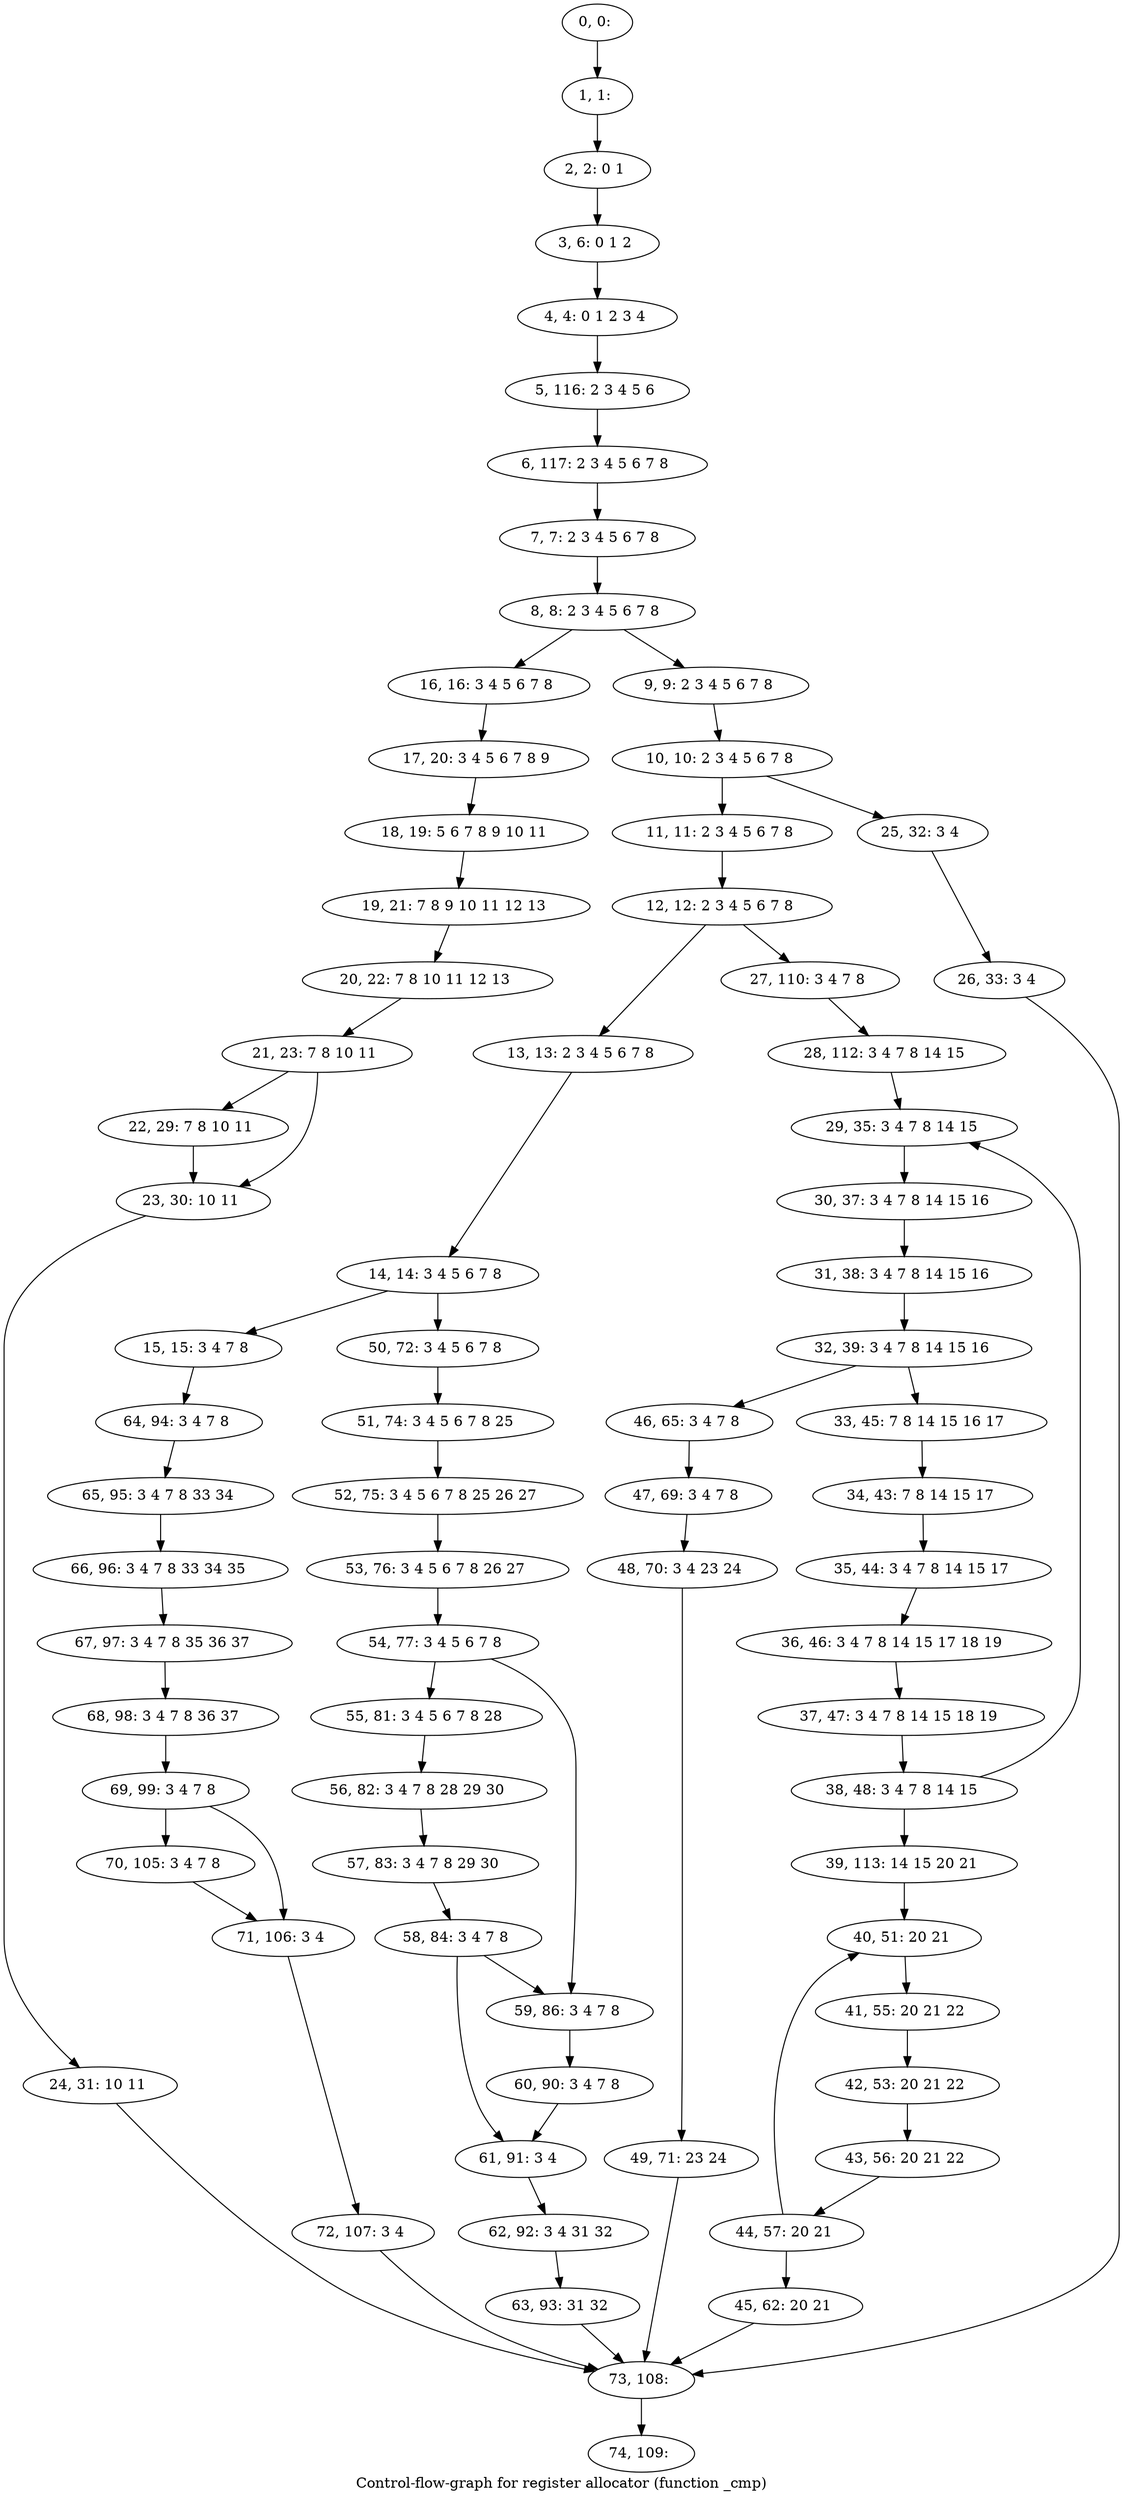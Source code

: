 digraph G {
graph [label="Control-flow-graph for register allocator (function _cmp)"]
0[label="0, 0: "];
1[label="1, 1: "];
2[label="2, 2: 0 1 "];
3[label="3, 6: 0 1 2 "];
4[label="4, 4: 0 1 2 3 4 "];
5[label="5, 116: 2 3 4 5 6 "];
6[label="6, 117: 2 3 4 5 6 7 8 "];
7[label="7, 7: 2 3 4 5 6 7 8 "];
8[label="8, 8: 2 3 4 5 6 7 8 "];
9[label="9, 9: 2 3 4 5 6 7 8 "];
10[label="10, 10: 2 3 4 5 6 7 8 "];
11[label="11, 11: 2 3 4 5 6 7 8 "];
12[label="12, 12: 2 3 4 5 6 7 8 "];
13[label="13, 13: 2 3 4 5 6 7 8 "];
14[label="14, 14: 3 4 5 6 7 8 "];
15[label="15, 15: 3 4 7 8 "];
16[label="16, 16: 3 4 5 6 7 8 "];
17[label="17, 20: 3 4 5 6 7 8 9 "];
18[label="18, 19: 5 6 7 8 9 10 11 "];
19[label="19, 21: 7 8 9 10 11 12 13 "];
20[label="20, 22: 7 8 10 11 12 13 "];
21[label="21, 23: 7 8 10 11 "];
22[label="22, 29: 7 8 10 11 "];
23[label="23, 30: 10 11 "];
24[label="24, 31: 10 11 "];
25[label="25, 32: 3 4 "];
26[label="26, 33: 3 4 "];
27[label="27, 110: 3 4 7 8 "];
28[label="28, 112: 3 4 7 8 14 15 "];
29[label="29, 35: 3 4 7 8 14 15 "];
30[label="30, 37: 3 4 7 8 14 15 16 "];
31[label="31, 38: 3 4 7 8 14 15 16 "];
32[label="32, 39: 3 4 7 8 14 15 16 "];
33[label="33, 45: 7 8 14 15 16 17 "];
34[label="34, 43: 7 8 14 15 17 "];
35[label="35, 44: 3 4 7 8 14 15 17 "];
36[label="36, 46: 3 4 7 8 14 15 17 18 19 "];
37[label="37, 47: 3 4 7 8 14 15 18 19 "];
38[label="38, 48: 3 4 7 8 14 15 "];
39[label="39, 113: 14 15 20 21 "];
40[label="40, 51: 20 21 "];
41[label="41, 55: 20 21 22 "];
42[label="42, 53: 20 21 22 "];
43[label="43, 56: 20 21 22 "];
44[label="44, 57: 20 21 "];
45[label="45, 62: 20 21 "];
46[label="46, 65: 3 4 7 8 "];
47[label="47, 69: 3 4 7 8 "];
48[label="48, 70: 3 4 23 24 "];
49[label="49, 71: 23 24 "];
50[label="50, 72: 3 4 5 6 7 8 "];
51[label="51, 74: 3 4 5 6 7 8 25 "];
52[label="52, 75: 3 4 5 6 7 8 25 26 27 "];
53[label="53, 76: 3 4 5 6 7 8 26 27 "];
54[label="54, 77: 3 4 5 6 7 8 "];
55[label="55, 81: 3 4 5 6 7 8 28 "];
56[label="56, 82: 3 4 7 8 28 29 30 "];
57[label="57, 83: 3 4 7 8 29 30 "];
58[label="58, 84: 3 4 7 8 "];
59[label="59, 86: 3 4 7 8 "];
60[label="60, 90: 3 4 7 8 "];
61[label="61, 91: 3 4 "];
62[label="62, 92: 3 4 31 32 "];
63[label="63, 93: 31 32 "];
64[label="64, 94: 3 4 7 8 "];
65[label="65, 95: 3 4 7 8 33 34 "];
66[label="66, 96: 3 4 7 8 33 34 35 "];
67[label="67, 97: 3 4 7 8 35 36 37 "];
68[label="68, 98: 3 4 7 8 36 37 "];
69[label="69, 99: 3 4 7 8 "];
70[label="70, 105: 3 4 7 8 "];
71[label="71, 106: 3 4 "];
72[label="72, 107: 3 4 "];
73[label="73, 108: "];
74[label="74, 109: "];
0->1 ;
1->2 ;
2->3 ;
3->4 ;
4->5 ;
5->6 ;
6->7 ;
7->8 ;
8->9 ;
8->16 ;
9->10 ;
10->11 ;
10->25 ;
11->12 ;
12->13 ;
12->27 ;
13->14 ;
14->15 ;
14->50 ;
15->64 ;
16->17 ;
17->18 ;
18->19 ;
19->20 ;
20->21 ;
21->22 ;
21->23 ;
22->23 ;
23->24 ;
24->73 ;
25->26 ;
26->73 ;
27->28 ;
28->29 ;
29->30 ;
30->31 ;
31->32 ;
32->33 ;
32->46 ;
33->34 ;
34->35 ;
35->36 ;
36->37 ;
37->38 ;
38->39 ;
38->29 ;
39->40 ;
40->41 ;
41->42 ;
42->43 ;
43->44 ;
44->45 ;
44->40 ;
45->73 ;
46->47 ;
47->48 ;
48->49 ;
49->73 ;
50->51 ;
51->52 ;
52->53 ;
53->54 ;
54->55 ;
54->59 ;
55->56 ;
56->57 ;
57->58 ;
58->59 ;
58->61 ;
59->60 ;
60->61 ;
61->62 ;
62->63 ;
63->73 ;
64->65 ;
65->66 ;
66->67 ;
67->68 ;
68->69 ;
69->70 ;
69->71 ;
70->71 ;
71->72 ;
72->73 ;
73->74 ;
}
